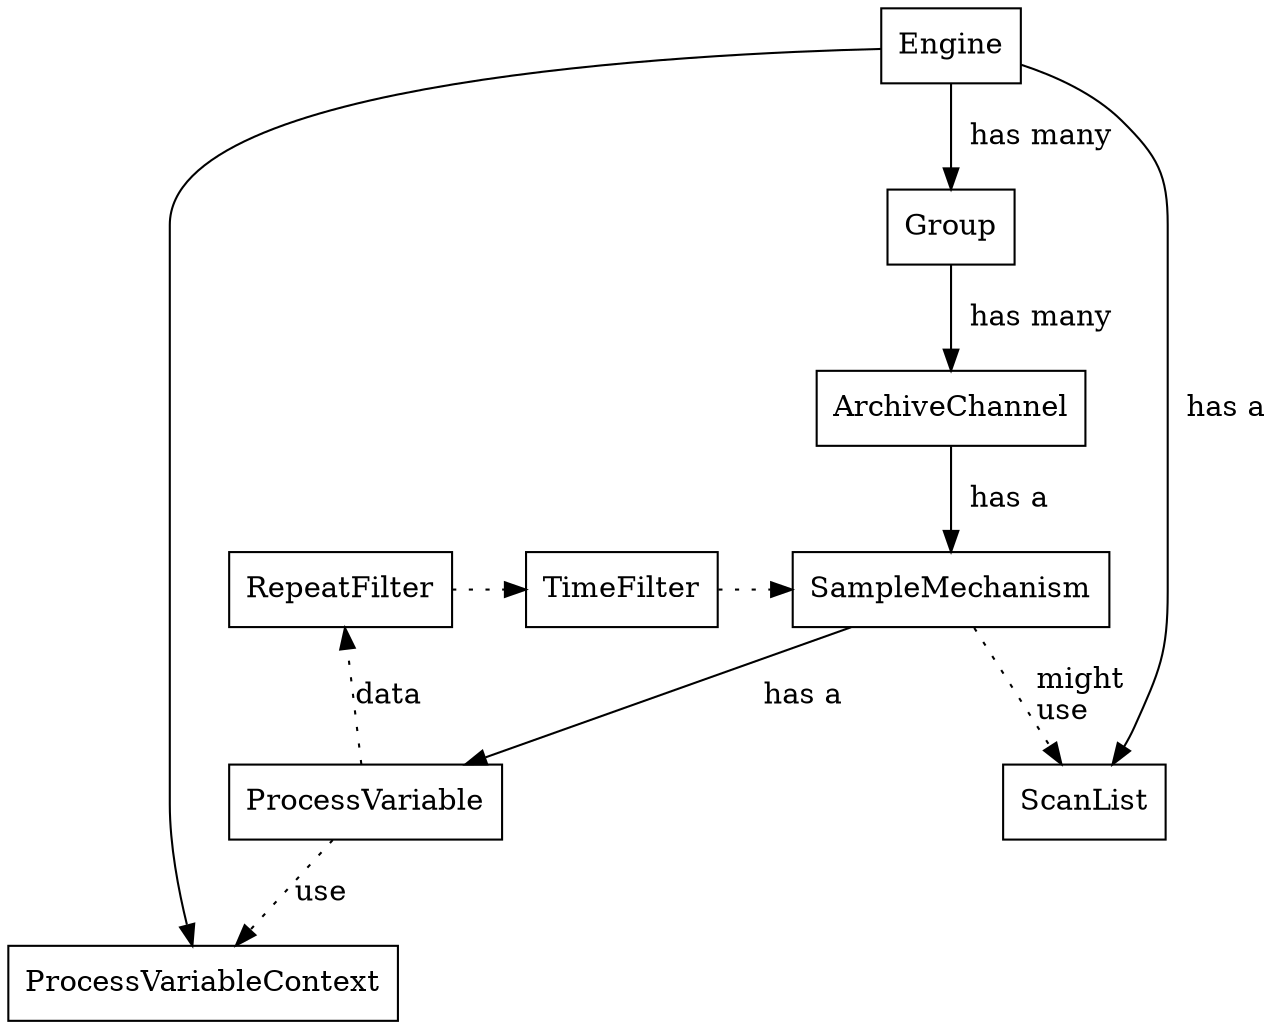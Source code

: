 # Example for dotting & viewing:
# dot -Tpng -o engine_api.png engine_api.dot && open engine_api.png &

digraph Engine
{
    Engine [ shape=box ];

    ProcessVariableContext [ shape=box ];
    Engine -> ProcessVariableContext;

    ScanList [ shape=box ];
    Engine -> ScanList [ label="  has a" ];

    Group [ shape=box ];
    Engine -> Group [ label="  has many" ];
 
    ArchiveChannel [ shape=box ];
    Group -> ArchiveChannel [ label="  has many" ];

    SampleMechanism [ shape=box ];
    ArchiveChannel -> SampleMechanism [ label="  has a" ];
    SampleMechanism -> ScanList [ label="might\luse\l", style=dotted ]

    {
       rank=same;
       TimeFilter [ shape=box ];
       TimeFilter -> SampleMechanism [ style=dotted ];

       RepeatFilter [ shape=box ];
       RepeatFilter -> TimeFilter [ style=dotted ];
    }

    ProcessVariable [ shape=box ];
    ProcessVariable -> RepeatFilter [ label="data", style=dotted ];
    ProcessVariable -> ProcessVariableContext [ label="use", style=dotted ]

    SampleMechanism -> ProcessVariable [ label="  has a" ];
}


